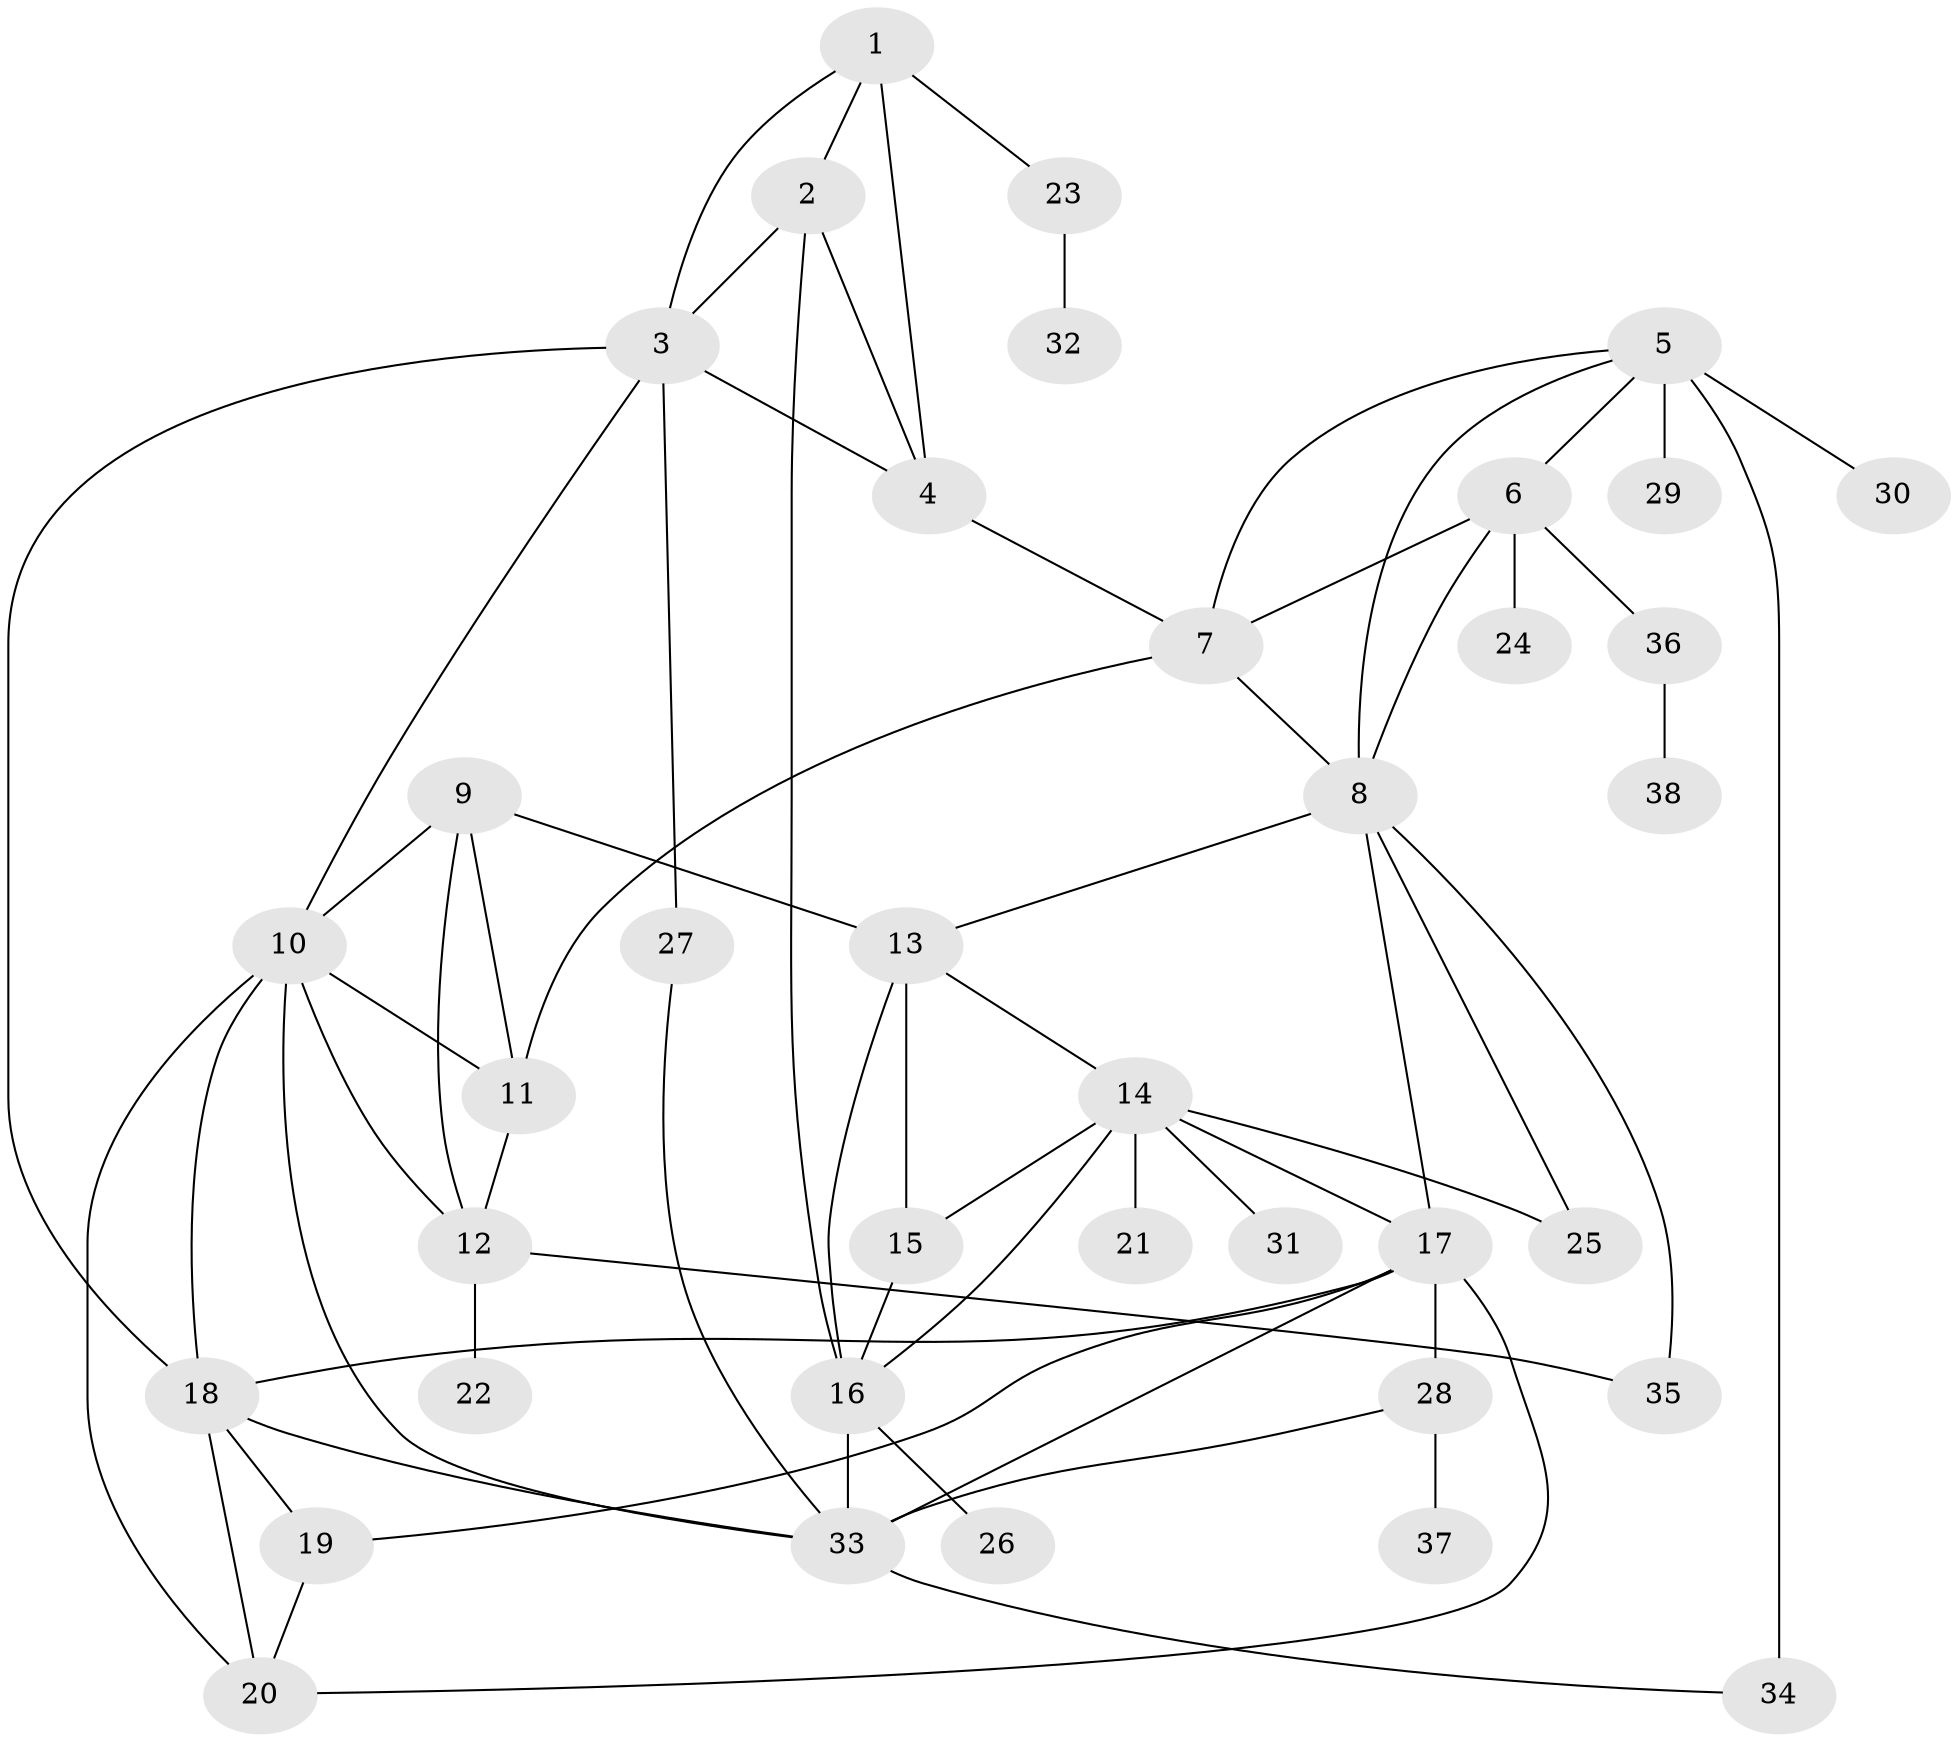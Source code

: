 // original degree distribution, {5: 0.043010752688172046, 6: 0.043010752688172046, 9: 0.021505376344086023, 8: 0.010752688172043012, 7: 0.043010752688172046, 10: 0.021505376344086023, 4: 0.043010752688172046, 11: 0.010752688172043012, 1: 0.5376344086021505, 3: 0.07526881720430108, 2: 0.15053763440860216}
// Generated by graph-tools (version 1.1) at 2025/52/03/04/25 22:52:33]
// undirected, 38 vertices, 67 edges
graph export_dot {
  node [color=gray90,style=filled];
  1;
  2;
  3;
  4;
  5;
  6;
  7;
  8;
  9;
  10;
  11;
  12;
  13;
  14;
  15;
  16;
  17;
  18;
  19;
  20;
  21;
  22;
  23;
  24;
  25;
  26;
  27;
  28;
  29;
  30;
  31;
  32;
  33;
  34;
  35;
  36;
  37;
  38;
  1 -- 2 [weight=1.0];
  1 -- 3 [weight=1.0];
  1 -- 4 [weight=1.0];
  1 -- 23 [weight=1.0];
  2 -- 3 [weight=1.0];
  2 -- 4 [weight=1.0];
  2 -- 16 [weight=1.0];
  3 -- 4 [weight=1.0];
  3 -- 10 [weight=1.0];
  3 -- 18 [weight=1.0];
  3 -- 27 [weight=1.0];
  4 -- 7 [weight=1.0];
  5 -- 6 [weight=1.0];
  5 -- 7 [weight=1.0];
  5 -- 8 [weight=1.0];
  5 -- 29 [weight=1.0];
  5 -- 30 [weight=1.0];
  5 -- 34 [weight=2.0];
  6 -- 7 [weight=1.0];
  6 -- 8 [weight=1.0];
  6 -- 24 [weight=1.0];
  6 -- 36 [weight=2.0];
  7 -- 8 [weight=2.0];
  7 -- 11 [weight=1.0];
  8 -- 13 [weight=1.0];
  8 -- 17 [weight=1.0];
  8 -- 25 [weight=1.0];
  8 -- 35 [weight=1.0];
  9 -- 10 [weight=1.0];
  9 -- 11 [weight=1.0];
  9 -- 12 [weight=1.0];
  9 -- 13 [weight=2.0];
  10 -- 11 [weight=1.0];
  10 -- 12 [weight=1.0];
  10 -- 18 [weight=1.0];
  10 -- 20 [weight=1.0];
  10 -- 33 [weight=1.0];
  11 -- 12 [weight=1.0];
  12 -- 22 [weight=1.0];
  12 -- 35 [weight=1.0];
  13 -- 14 [weight=1.0];
  13 -- 15 [weight=1.0];
  13 -- 16 [weight=1.0];
  14 -- 15 [weight=1.0];
  14 -- 16 [weight=1.0];
  14 -- 17 [weight=1.0];
  14 -- 21 [weight=3.0];
  14 -- 25 [weight=1.0];
  14 -- 31 [weight=1.0];
  15 -- 16 [weight=1.0];
  16 -- 26 [weight=1.0];
  16 -- 33 [weight=5.0];
  17 -- 18 [weight=1.0];
  17 -- 19 [weight=1.0];
  17 -- 20 [weight=1.0];
  17 -- 28 [weight=4.0];
  17 -- 33 [weight=1.0];
  18 -- 19 [weight=1.0];
  18 -- 20 [weight=1.0];
  18 -- 33 [weight=1.0];
  19 -- 20 [weight=1.0];
  23 -- 32 [weight=1.0];
  27 -- 33 [weight=1.0];
  28 -- 33 [weight=1.0];
  28 -- 37 [weight=1.0];
  33 -- 34 [weight=1.0];
  36 -- 38 [weight=1.0];
}

